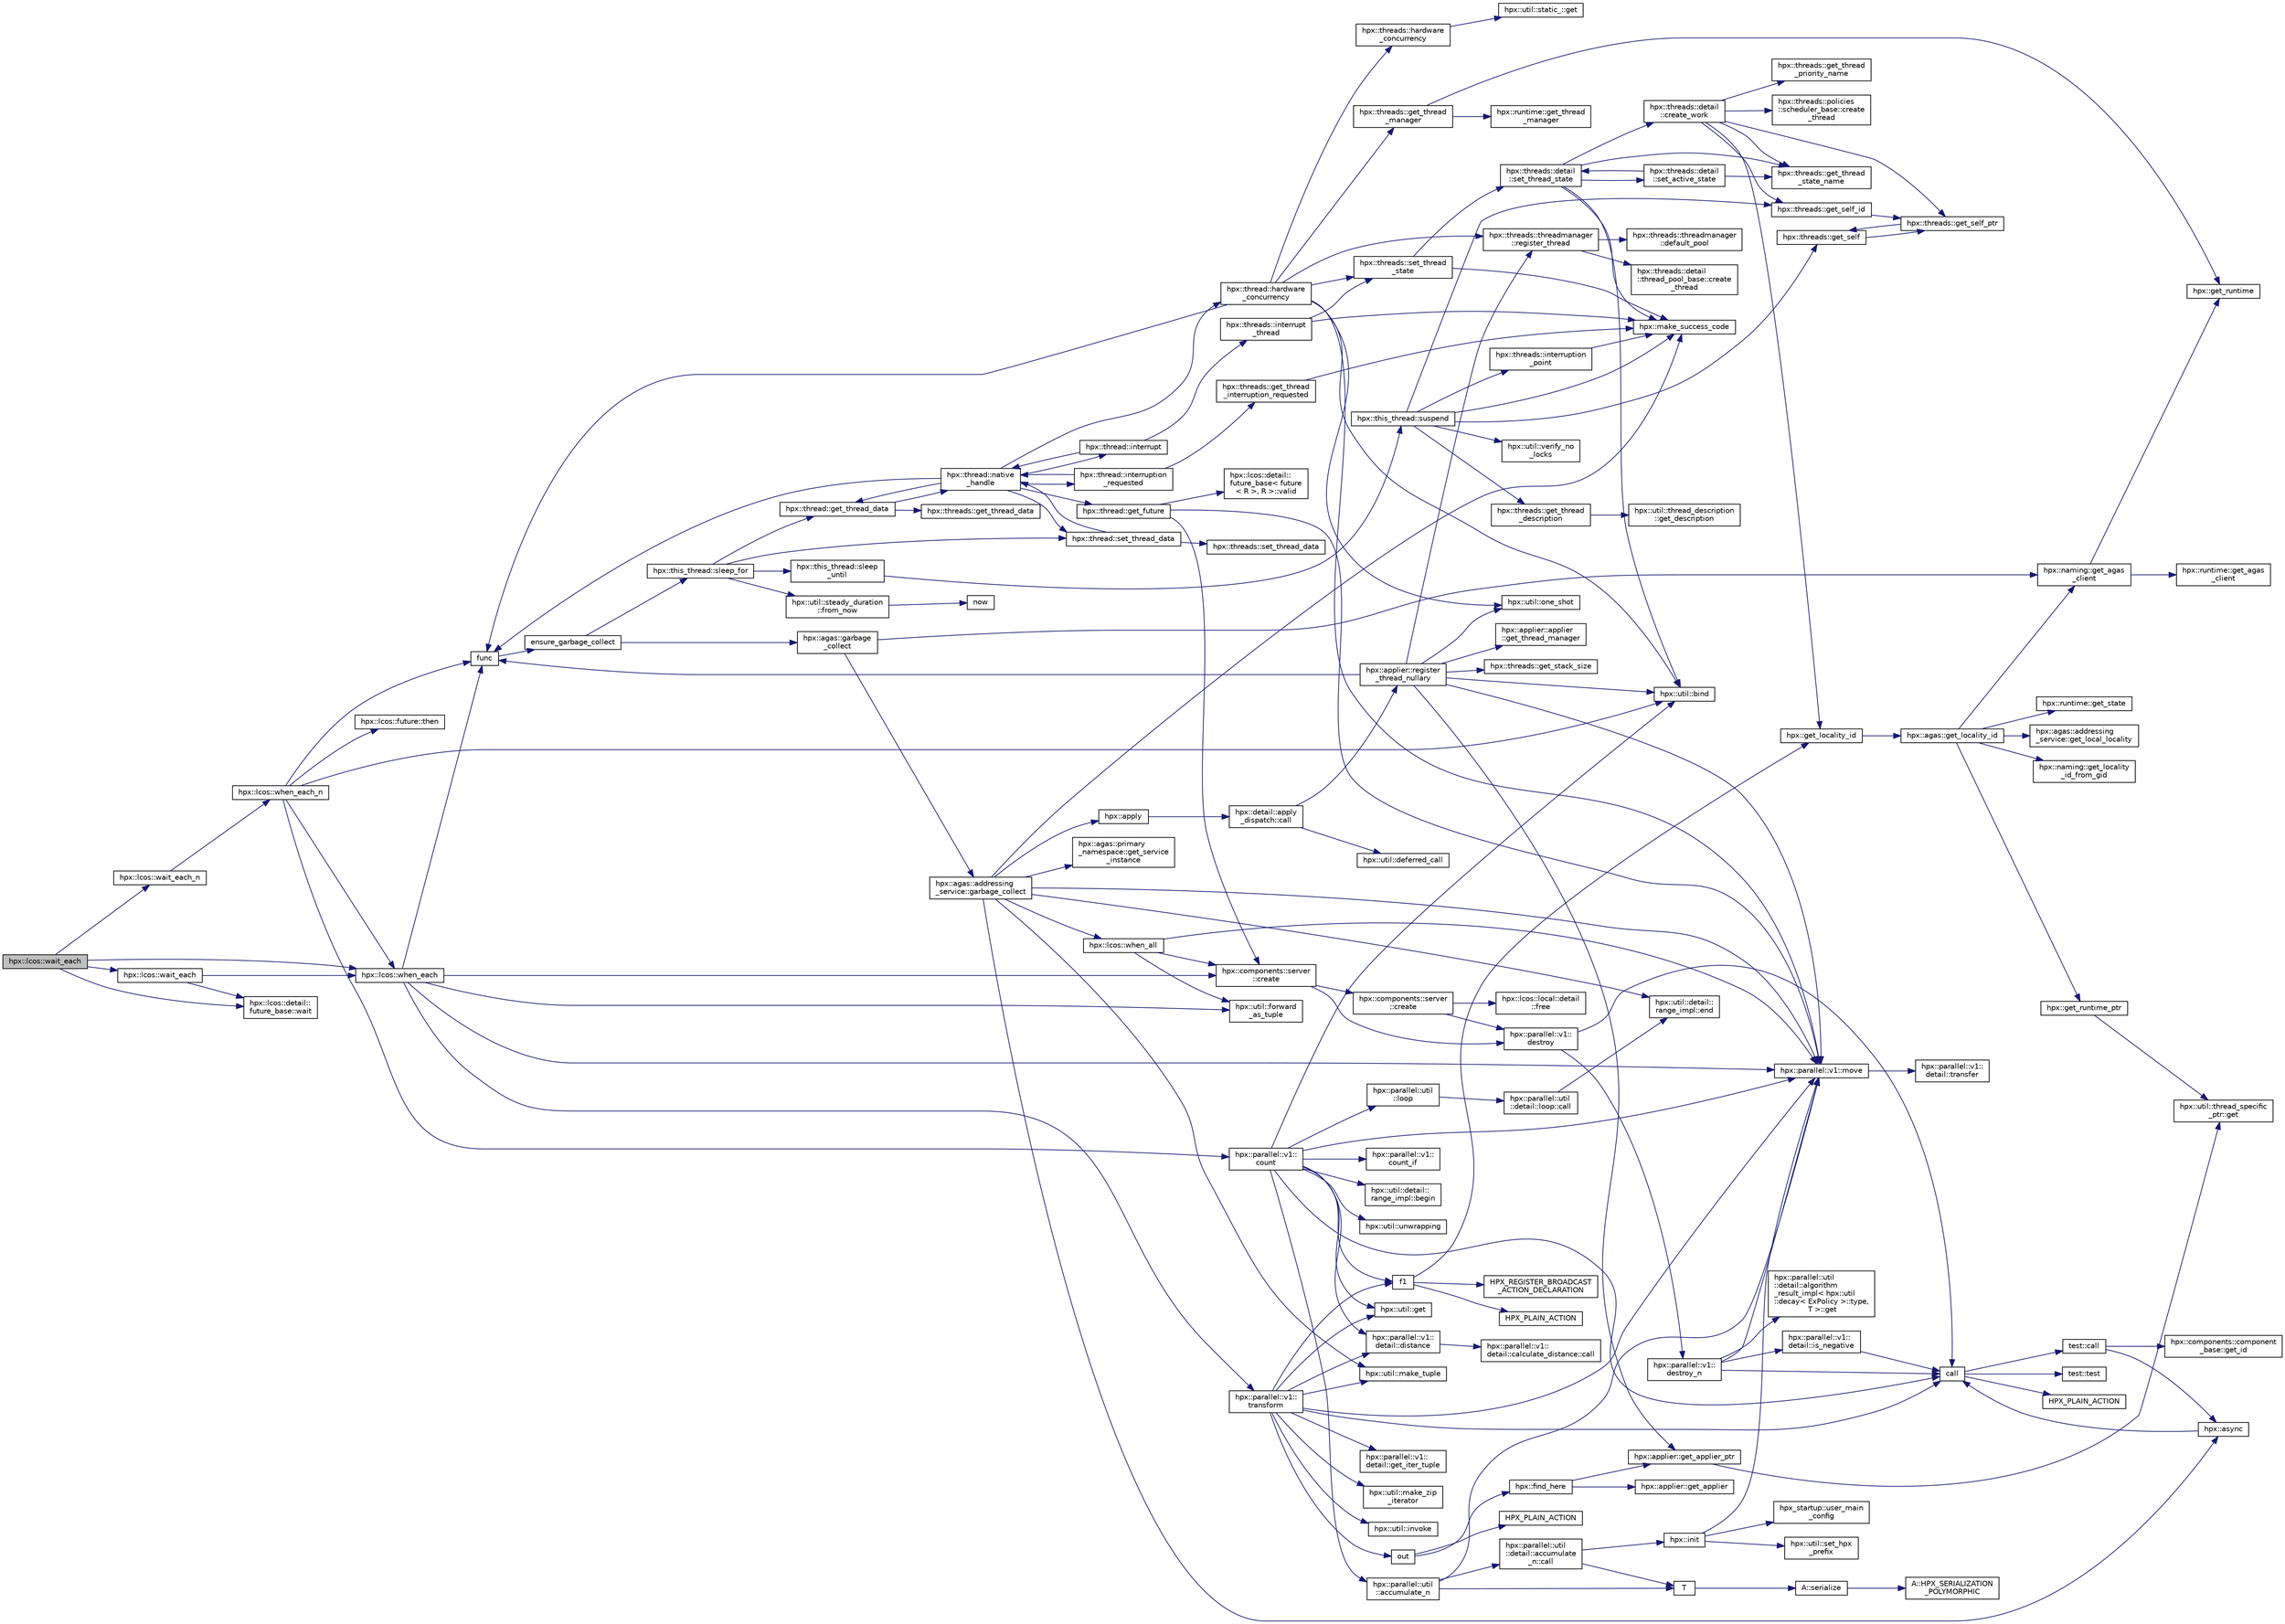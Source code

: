 digraph "hpx::lcos::wait_each"
{
  edge [fontname="Helvetica",fontsize="10",labelfontname="Helvetica",labelfontsize="10"];
  node [fontname="Helvetica",fontsize="10",shape=record];
  rankdir="LR";
  Node2621 [label="hpx::lcos::wait_each",height=0.2,width=0.4,color="black", fillcolor="grey75", style="filled", fontcolor="black"];
  Node2621 -> Node2622 [color="midnightblue",fontsize="10",style="solid",fontname="Helvetica"];
  Node2622 [label="hpx::lcos::when_each",height=0.2,width=0.4,color="black", fillcolor="white", style="filled",URL="$d2/dc9/namespacehpx_1_1lcos.html#a728db59d566f9fda1ab2a44f2bf9859c"];
  Node2622 -> Node2623 [color="midnightblue",fontsize="10",style="solid",fontname="Helvetica"];
  Node2623 [label="hpx::parallel::v1::\ltransform",height=0.2,width=0.4,color="black", fillcolor="white", style="filled",URL="$db/db9/namespacehpx_1_1parallel_1_1v1.html#a32d45550d15f1c22055bc56a431c69f4"];
  Node2623 -> Node2624 [color="midnightblue",fontsize="10",style="solid",fontname="Helvetica"];
  Node2624 [label="hpx::util::invoke",height=0.2,width=0.4,color="black", fillcolor="white", style="filled",URL="$df/dad/namespacehpx_1_1util.html#a9ed3f52b36e725e476dbf5099134ed3d"];
  Node2623 -> Node2625 [color="midnightblue",fontsize="10",style="solid",fontname="Helvetica"];
  Node2625 [label="hpx::parallel::v1::move",height=0.2,width=0.4,color="black", fillcolor="white", style="filled",URL="$db/db9/namespacehpx_1_1parallel_1_1v1.html#aa7c4ede081ce786c9d1eb1adff495cfc"];
  Node2625 -> Node2626 [color="midnightblue",fontsize="10",style="solid",fontname="Helvetica"];
  Node2626 [label="hpx::parallel::v1::\ldetail::transfer",height=0.2,width=0.4,color="black", fillcolor="white", style="filled",URL="$d2/ddd/namespacehpx_1_1parallel_1_1v1_1_1detail.html#ab1b56a05e1885ca7cc7ffa1804dd2f3c"];
  Node2623 -> Node2627 [color="midnightblue",fontsize="10",style="solid",fontname="Helvetica"];
  Node2627 [label="f1",height=0.2,width=0.4,color="black", fillcolor="white", style="filled",URL="$d8/d8b/broadcast_8cpp.html#a1751fbd41f2529b84514a9dbd767959a"];
  Node2627 -> Node2628 [color="midnightblue",fontsize="10",style="solid",fontname="Helvetica"];
  Node2628 [label="hpx::get_locality_id",height=0.2,width=0.4,color="black", fillcolor="white", style="filled",URL="$d8/d83/namespacehpx.html#a158d7c54a657bb364c1704033010697b",tooltip="Return the number of the locality this function is being called from. "];
  Node2628 -> Node2629 [color="midnightblue",fontsize="10",style="solid",fontname="Helvetica"];
  Node2629 [label="hpx::agas::get_locality_id",height=0.2,width=0.4,color="black", fillcolor="white", style="filled",URL="$dc/d54/namespacehpx_1_1agas.html#a491cc2ddecdf0f1a9129900caa6a4d3e"];
  Node2629 -> Node2630 [color="midnightblue",fontsize="10",style="solid",fontname="Helvetica"];
  Node2630 [label="hpx::get_runtime_ptr",height=0.2,width=0.4,color="black", fillcolor="white", style="filled",URL="$d8/d83/namespacehpx.html#af29daf2bb3e01b4d6495a1742b6cce64"];
  Node2630 -> Node2631 [color="midnightblue",fontsize="10",style="solid",fontname="Helvetica"];
  Node2631 [label="hpx::util::thread_specific\l_ptr::get",height=0.2,width=0.4,color="black", fillcolor="white", style="filled",URL="$d4/d4c/structhpx_1_1util_1_1thread__specific__ptr.html#a3b27d8520710478aa41d1f74206bdba9"];
  Node2629 -> Node2632 [color="midnightblue",fontsize="10",style="solid",fontname="Helvetica"];
  Node2632 [label="hpx::runtime::get_state",height=0.2,width=0.4,color="black", fillcolor="white", style="filled",URL="$d0/d7b/classhpx_1_1runtime.html#ab405f80e060dac95d624520f38b0524c"];
  Node2629 -> Node2633 [color="midnightblue",fontsize="10",style="solid",fontname="Helvetica"];
  Node2633 [label="hpx::naming::get_agas\l_client",height=0.2,width=0.4,color="black", fillcolor="white", style="filled",URL="$d4/dc9/namespacehpx_1_1naming.html#a0408fffd5d34b620712a801b0ae3b032"];
  Node2633 -> Node2634 [color="midnightblue",fontsize="10",style="solid",fontname="Helvetica"];
  Node2634 [label="hpx::get_runtime",height=0.2,width=0.4,color="black", fillcolor="white", style="filled",URL="$d8/d83/namespacehpx.html#aef902cc6c7dd3b9fbadf34d1e850a070"];
  Node2633 -> Node2635 [color="midnightblue",fontsize="10",style="solid",fontname="Helvetica"];
  Node2635 [label="hpx::runtime::get_agas\l_client",height=0.2,width=0.4,color="black", fillcolor="white", style="filled",URL="$d0/d7b/classhpx_1_1runtime.html#aeb5dddd30d6b9861669af8ad44d1a96a"];
  Node2629 -> Node2636 [color="midnightblue",fontsize="10",style="solid",fontname="Helvetica"];
  Node2636 [label="hpx::agas::addressing\l_service::get_local_locality",height=0.2,width=0.4,color="black", fillcolor="white", style="filled",URL="$db/d58/structhpx_1_1agas_1_1addressing__service.html#ab52c19a37c2a7a006c6c15f90ad0539c"];
  Node2629 -> Node2637 [color="midnightblue",fontsize="10",style="solid",fontname="Helvetica"];
  Node2637 [label="hpx::naming::get_locality\l_id_from_gid",height=0.2,width=0.4,color="black", fillcolor="white", style="filled",URL="$d4/dc9/namespacehpx_1_1naming.html#a7fd43037784560bd04fda9b49e33529f"];
  Node2627 -> Node2638 [color="midnightblue",fontsize="10",style="solid",fontname="Helvetica"];
  Node2638 [label="HPX_PLAIN_ACTION",height=0.2,width=0.4,color="black", fillcolor="white", style="filled",URL="$d8/d8b/broadcast_8cpp.html#a19685a0394ce6a99351f7a679f6eeefc"];
  Node2627 -> Node2639 [color="midnightblue",fontsize="10",style="solid",fontname="Helvetica"];
  Node2639 [label="HPX_REGISTER_BROADCAST\l_ACTION_DECLARATION",height=0.2,width=0.4,color="black", fillcolor="white", style="filled",URL="$d7/d38/addressing__service_8cpp.html#a573d764d9cb34eec46a4bdffcf07875f"];
  Node2623 -> Node2640 [color="midnightblue",fontsize="10",style="solid",fontname="Helvetica"];
  Node2640 [label="hpx::parallel::v1::\ldetail::get_iter_tuple",height=0.2,width=0.4,color="black", fillcolor="white", style="filled",URL="$d2/ddd/namespacehpx_1_1parallel_1_1v1_1_1detail.html#ac54525f2c9a7b2f5801b843bca7db383"];
  Node2623 -> Node2641 [color="midnightblue",fontsize="10",style="solid",fontname="Helvetica"];
  Node2641 [label="hpx::util::make_zip\l_iterator",height=0.2,width=0.4,color="black", fillcolor="white", style="filled",URL="$df/dad/namespacehpx_1_1util.html#a2f68369b316e5699be2c81c04e3ee209"];
  Node2623 -> Node2642 [color="midnightblue",fontsize="10",style="solid",fontname="Helvetica"];
  Node2642 [label="hpx::parallel::v1::\ldetail::distance",height=0.2,width=0.4,color="black", fillcolor="white", style="filled",URL="$d2/ddd/namespacehpx_1_1parallel_1_1v1_1_1detail.html#a6bea3c6a5f470cad11f27ee6bab4a33f"];
  Node2642 -> Node2643 [color="midnightblue",fontsize="10",style="solid",fontname="Helvetica"];
  Node2643 [label="hpx::parallel::v1::\ldetail::calculate_distance::call",height=0.2,width=0.4,color="black", fillcolor="white", style="filled",URL="$db/dfa/structhpx_1_1parallel_1_1v1_1_1detail_1_1calculate__distance.html#a950a6627830a7d019ac0e734b0a447bf"];
  Node2623 -> Node2644 [color="midnightblue",fontsize="10",style="solid",fontname="Helvetica"];
  Node2644 [label="hpx::util::get",height=0.2,width=0.4,color="black", fillcolor="white", style="filled",URL="$df/dad/namespacehpx_1_1util.html#a5cbd3c41f03f4d4acaedaa4777e3cc02"];
  Node2623 -> Node2645 [color="midnightblue",fontsize="10",style="solid",fontname="Helvetica"];
  Node2645 [label="hpx::util::make_tuple",height=0.2,width=0.4,color="black", fillcolor="white", style="filled",URL="$df/dad/namespacehpx_1_1util.html#a06fa74211a987d208e013f400a9f5328"];
  Node2623 -> Node2646 [color="midnightblue",fontsize="10",style="solid",fontname="Helvetica"];
  Node2646 [label="out",height=0.2,width=0.4,color="black", fillcolor="white", style="filled",URL="$d5/d69/wait__all__hang__1946_8cpp.html#ae95890c5079ed07d292e9e2c1b187e97"];
  Node2646 -> Node2647 [color="midnightblue",fontsize="10",style="solid",fontname="Helvetica"];
  Node2647 [label="hpx::find_here",height=0.2,width=0.4,color="black", fillcolor="white", style="filled",URL="$d8/d83/namespacehpx.html#af07c1b6e26bcdfb1138643a1a2133cf4",tooltip="Return the global id representing this locality. "];
  Node2647 -> Node2648 [color="midnightblue",fontsize="10",style="solid",fontname="Helvetica"];
  Node2648 [label="hpx::applier::get_applier_ptr",height=0.2,width=0.4,color="black", fillcolor="white", style="filled",URL="$d8/dcb/namespacehpx_1_1applier.html#a617483cf2b77ad3a0aa428ade7b35299"];
  Node2648 -> Node2631 [color="midnightblue",fontsize="10",style="solid",fontname="Helvetica"];
  Node2647 -> Node2649 [color="midnightblue",fontsize="10",style="solid",fontname="Helvetica"];
  Node2649 [label="hpx::applier::get_applier",height=0.2,width=0.4,color="black", fillcolor="white", style="filled",URL="$d8/dcb/namespacehpx_1_1applier.html#aba1147ab54a476403b37f20a39b1e239"];
  Node2646 -> Node2650 [color="midnightblue",fontsize="10",style="solid",fontname="Helvetica"];
  Node2650 [label="HPX_PLAIN_ACTION",height=0.2,width=0.4,color="black", fillcolor="white", style="filled",URL="$d5/d69/wait__all__hang__1946_8cpp.html#ac9bd456810a9b90073efb27cea0b1cc0"];
  Node2623 -> Node2651 [color="midnightblue",fontsize="10",style="solid",fontname="Helvetica"];
  Node2651 [label="call",height=0.2,width=0.4,color="black", fillcolor="white", style="filled",URL="$d2/d67/promise__1620_8cpp.html#a58357f0b82bc761e1d0b9091ed563a70"];
  Node2651 -> Node2652 [color="midnightblue",fontsize="10",style="solid",fontname="Helvetica"];
  Node2652 [label="test::test",height=0.2,width=0.4,color="black", fillcolor="white", style="filled",URL="$d8/d89/structtest.html#ab42d5ece712d716b04cb3f686f297a26"];
  Node2651 -> Node2653 [color="midnightblue",fontsize="10",style="solid",fontname="Helvetica"];
  Node2653 [label="HPX_PLAIN_ACTION",height=0.2,width=0.4,color="black", fillcolor="white", style="filled",URL="$d2/d67/promise__1620_8cpp.html#ab96aab827a4b1fcaf66cfe0ba83fef23"];
  Node2651 -> Node2654 [color="midnightblue",fontsize="10",style="solid",fontname="Helvetica"];
  Node2654 [label="test::call",height=0.2,width=0.4,color="black", fillcolor="white", style="filled",URL="$d8/d89/structtest.html#aeb29e7ed6518b9426ccf1344c52620ae"];
  Node2654 -> Node2655 [color="midnightblue",fontsize="10",style="solid",fontname="Helvetica"];
  Node2655 [label="hpx::async",height=0.2,width=0.4,color="black", fillcolor="white", style="filled",URL="$d8/d83/namespacehpx.html#acb7d8e37b73b823956ce144f9a57eaa4"];
  Node2655 -> Node2651 [color="midnightblue",fontsize="10",style="solid",fontname="Helvetica"];
  Node2654 -> Node2656 [color="midnightblue",fontsize="10",style="solid",fontname="Helvetica"];
  Node2656 [label="hpx::components::component\l_base::get_id",height=0.2,width=0.4,color="black", fillcolor="white", style="filled",URL="$d2/de6/classhpx_1_1components_1_1component__base.html#a4c8fd93514039bdf01c48d66d82b19cd"];
  Node2622 -> Node2657 [color="midnightblue",fontsize="10",style="solid",fontname="Helvetica"];
  Node2657 [label="hpx::util::forward\l_as_tuple",height=0.2,width=0.4,color="black", fillcolor="white", style="filled",URL="$df/dad/namespacehpx_1_1util.html#ab7c31e3f24c3302a4f67b6735a6fa597"];
  Node2622 -> Node2625 [color="midnightblue",fontsize="10",style="solid",fontname="Helvetica"];
  Node2622 -> Node2658 [color="midnightblue",fontsize="10",style="solid",fontname="Helvetica"];
  Node2658 [label="func",height=0.2,width=0.4,color="black", fillcolor="white", style="filled",URL="$d8/dfd/id__type__ref__counting__1032_8cpp.html#ab811b86ea5107ffb3351fcaa29d2c652"];
  Node2658 -> Node2659 [color="midnightblue",fontsize="10",style="solid",fontname="Helvetica"];
  Node2659 [label="ensure_garbage_collect",height=0.2,width=0.4,color="black", fillcolor="white", style="filled",URL="$d8/dfd/id__type__ref__counting__1032_8cpp.html#a5264b94bf7c262ac0e521fb290d476d5"];
  Node2659 -> Node2660 [color="midnightblue",fontsize="10",style="solid",fontname="Helvetica"];
  Node2660 [label="hpx::this_thread::sleep_for",height=0.2,width=0.4,color="black", fillcolor="white", style="filled",URL="$d9/d52/namespacehpx_1_1this__thread.html#afc042a5a5fa52eef2d1d177a343435cf"];
  Node2660 -> Node2661 [color="midnightblue",fontsize="10",style="solid",fontname="Helvetica"];
  Node2661 [label="hpx::this_thread::sleep\l_until",height=0.2,width=0.4,color="black", fillcolor="white", style="filled",URL="$d9/d52/namespacehpx_1_1this__thread.html#ae12a853980115b23ff0ab8ca06622658"];
  Node2661 -> Node2662 [color="midnightblue",fontsize="10",style="solid",fontname="Helvetica"];
  Node2662 [label="hpx::this_thread::suspend",height=0.2,width=0.4,color="black", fillcolor="white", style="filled",URL="$d9/d52/namespacehpx_1_1this__thread.html#aca220026fb3014c0881d129fe31c0073"];
  Node2662 -> Node2663 [color="midnightblue",fontsize="10",style="solid",fontname="Helvetica"];
  Node2663 [label="hpx::threads::get_self",height=0.2,width=0.4,color="black", fillcolor="white", style="filled",URL="$d7/d28/namespacehpx_1_1threads.html#a07daf4d6d29233f20d66d41ab7b5b8e8"];
  Node2663 -> Node2664 [color="midnightblue",fontsize="10",style="solid",fontname="Helvetica"];
  Node2664 [label="hpx::threads::get_self_ptr",height=0.2,width=0.4,color="black", fillcolor="white", style="filled",URL="$d7/d28/namespacehpx_1_1threads.html#a22877ae347ad884cde3a51397dad6c53"];
  Node2664 -> Node2663 [color="midnightblue",fontsize="10",style="solid",fontname="Helvetica"];
  Node2662 -> Node2665 [color="midnightblue",fontsize="10",style="solid",fontname="Helvetica"];
  Node2665 [label="hpx::threads::get_self_id",height=0.2,width=0.4,color="black", fillcolor="white", style="filled",URL="$d7/d28/namespacehpx_1_1threads.html#afafe0f900b9fac3d4ed3c747625c1cfe"];
  Node2665 -> Node2664 [color="midnightblue",fontsize="10",style="solid",fontname="Helvetica"];
  Node2662 -> Node2666 [color="midnightblue",fontsize="10",style="solid",fontname="Helvetica"];
  Node2666 [label="hpx::threads::interruption\l_point",height=0.2,width=0.4,color="black", fillcolor="white", style="filled",URL="$d7/d28/namespacehpx_1_1threads.html#ada6ec56a12b050707311d8c628089059"];
  Node2666 -> Node2667 [color="midnightblue",fontsize="10",style="solid",fontname="Helvetica"];
  Node2667 [label="hpx::make_success_code",height=0.2,width=0.4,color="black", fillcolor="white", style="filled",URL="$d8/d83/namespacehpx.html#a0e8512a8f49e2a6c8185061181419d8f",tooltip="Returns error_code(hpx::success, \"success\", mode). "];
  Node2662 -> Node2668 [color="midnightblue",fontsize="10",style="solid",fontname="Helvetica"];
  Node2668 [label="hpx::util::verify_no\l_locks",height=0.2,width=0.4,color="black", fillcolor="white", style="filled",URL="$df/dad/namespacehpx_1_1util.html#ae0e1837ee6f09b79b26c2e788d2e9fc9"];
  Node2662 -> Node2669 [color="midnightblue",fontsize="10",style="solid",fontname="Helvetica"];
  Node2669 [label="hpx::threads::get_thread\l_description",height=0.2,width=0.4,color="black", fillcolor="white", style="filled",URL="$d7/d28/namespacehpx_1_1threads.html#a42fc18a7a680f4e8bc633a4b4c956701"];
  Node2669 -> Node2670 [color="midnightblue",fontsize="10",style="solid",fontname="Helvetica"];
  Node2670 [label="hpx::util::thread_description\l::get_description",height=0.2,width=0.4,color="black", fillcolor="white", style="filled",URL="$df/d9e/structhpx_1_1util_1_1thread__description.html#a8c834e14eca6eb228188022577f9f952"];
  Node2662 -> Node2667 [color="midnightblue",fontsize="10",style="solid",fontname="Helvetica"];
  Node2660 -> Node2671 [color="midnightblue",fontsize="10",style="solid",fontname="Helvetica"];
  Node2671 [label="hpx::util::steady_duration\l::from_now",height=0.2,width=0.4,color="black", fillcolor="white", style="filled",URL="$d9/d4f/classhpx_1_1util_1_1steady__duration.html#a0132206d767cd0f7395507b40111a153"];
  Node2671 -> Node2672 [color="midnightblue",fontsize="10",style="solid",fontname="Helvetica"];
  Node2672 [label="now",height=0.2,width=0.4,color="black", fillcolor="white", style="filled",URL="$de/db3/1d__stencil__1__omp_8cpp.html#a89e9667753dccfac455bd37a7a3a7b16"];
  Node2660 -> Node2673 [color="midnightblue",fontsize="10",style="solid",fontname="Helvetica"];
  Node2673 [label="hpx::thread::get_thread_data",height=0.2,width=0.4,color="black", fillcolor="white", style="filled",URL="$de/d9b/classhpx_1_1thread.html#a4535ef82cec3b953d2c941d20e3e3904"];
  Node2673 -> Node2674 [color="midnightblue",fontsize="10",style="solid",fontname="Helvetica"];
  Node2674 [label="hpx::threads::get_thread_data",height=0.2,width=0.4,color="black", fillcolor="white", style="filled",URL="$d7/d28/namespacehpx_1_1threads.html#a8737931ff6303807225f735b2b384ae4"];
  Node2673 -> Node2675 [color="midnightblue",fontsize="10",style="solid",fontname="Helvetica"];
  Node2675 [label="hpx::thread::native\l_handle",height=0.2,width=0.4,color="black", fillcolor="white", style="filled",URL="$de/d9b/classhpx_1_1thread.html#acf48190d264ab64c1c4ec99d0b421b5a"];
  Node2675 -> Node2676 [color="midnightblue",fontsize="10",style="solid",fontname="Helvetica"];
  Node2676 [label="hpx::thread::hardware\l_concurrency",height=0.2,width=0.4,color="black", fillcolor="white", style="filled",URL="$de/d9b/classhpx_1_1thread.html#a8e4fff210e02485ba493bc3a2a956c03"];
  Node2676 -> Node2677 [color="midnightblue",fontsize="10",style="solid",fontname="Helvetica"];
  Node2677 [label="hpx::threads::hardware\l_concurrency",height=0.2,width=0.4,color="black", fillcolor="white", style="filled",URL="$d7/d28/namespacehpx_1_1threads.html#aa8752a235478d2ad7b5ac467b63ab527"];
  Node2677 -> Node2678 [color="midnightblue",fontsize="10",style="solid",fontname="Helvetica"];
  Node2678 [label="hpx::util::static_::get",height=0.2,width=0.4,color="black", fillcolor="white", style="filled",URL="$d3/dbb/structhpx_1_1util_1_1static__.html#a2967c633948a3bf17a3b5405ef5a8318"];
  Node2676 -> Node2658 [color="midnightblue",fontsize="10",style="solid",fontname="Helvetica"];
  Node2676 -> Node2679 [color="midnightblue",fontsize="10",style="solid",fontname="Helvetica"];
  Node2679 [label="hpx::util::bind",height=0.2,width=0.4,color="black", fillcolor="white", style="filled",URL="$df/dad/namespacehpx_1_1util.html#ad844caedf82a0173d6909d910c3e48c6"];
  Node2676 -> Node2680 [color="midnightblue",fontsize="10",style="solid",fontname="Helvetica"];
  Node2680 [label="hpx::util::one_shot",height=0.2,width=0.4,color="black", fillcolor="white", style="filled",URL="$df/dad/namespacehpx_1_1util.html#a273e61be42a72415291e0ec0a4f28c7a"];
  Node2676 -> Node2625 [color="midnightblue",fontsize="10",style="solid",fontname="Helvetica"];
  Node2676 -> Node2681 [color="midnightblue",fontsize="10",style="solid",fontname="Helvetica"];
  Node2681 [label="hpx::threads::get_thread\l_manager",height=0.2,width=0.4,color="black", fillcolor="white", style="filled",URL="$d7/d28/namespacehpx_1_1threads.html#a076973c3a53beadde7d967e22c4f6cce"];
  Node2681 -> Node2634 [color="midnightblue",fontsize="10",style="solid",fontname="Helvetica"];
  Node2681 -> Node2682 [color="midnightblue",fontsize="10",style="solid",fontname="Helvetica"];
  Node2682 [label="hpx::runtime::get_thread\l_manager",height=0.2,width=0.4,color="black", fillcolor="white", style="filled",URL="$d0/d7b/classhpx_1_1runtime.html#a865b12d57fcd44a8d3dda3e35414f563"];
  Node2676 -> Node2683 [color="midnightblue",fontsize="10",style="solid",fontname="Helvetica"];
  Node2683 [label="hpx::threads::threadmanager\l::register_thread",height=0.2,width=0.4,color="black", fillcolor="white", style="filled",URL="$d5/daa/classhpx_1_1threads_1_1threadmanager.html#a7f79c7578e08a60ca45eb276ce8133d8"];
  Node2683 -> Node2684 [color="midnightblue",fontsize="10",style="solid",fontname="Helvetica"];
  Node2684 [label="hpx::threads::threadmanager\l::default_pool",height=0.2,width=0.4,color="black", fillcolor="white", style="filled",URL="$d5/daa/classhpx_1_1threads_1_1threadmanager.html#a851f067d03b5dd1c5e6a9a6a841e05df"];
  Node2683 -> Node2685 [color="midnightblue",fontsize="10",style="solid",fontname="Helvetica"];
  Node2685 [label="hpx::threads::detail\l::thread_pool_base::create\l_thread",height=0.2,width=0.4,color="black", fillcolor="white", style="filled",URL="$de/dae/classhpx_1_1threads_1_1detail_1_1thread__pool__base.html#ad35d3779eef6f4528e62a26d71b34b34"];
  Node2676 -> Node2686 [color="midnightblue",fontsize="10",style="solid",fontname="Helvetica"];
  Node2686 [label="hpx::threads::set_thread\l_state",height=0.2,width=0.4,color="black", fillcolor="white", style="filled",URL="$d7/d28/namespacehpx_1_1threads.html#ac0690ad16ad778bcc79dcd727cc33025",tooltip="Set the thread state of the thread referenced by the thread_id id. "];
  Node2686 -> Node2667 [color="midnightblue",fontsize="10",style="solid",fontname="Helvetica"];
  Node2686 -> Node2687 [color="midnightblue",fontsize="10",style="solid",fontname="Helvetica"];
  Node2687 [label="hpx::threads::detail\l::set_thread_state",height=0.2,width=0.4,color="black", fillcolor="white", style="filled",URL="$d2/dd1/namespacehpx_1_1threads_1_1detail.html#af85ddc854c4a149bf1738eb1b111b9ab"];
  Node2687 -> Node2688 [color="midnightblue",fontsize="10",style="solid",fontname="Helvetica"];
  Node2688 [label="hpx::threads::get_thread\l_state_name",height=0.2,width=0.4,color="black", fillcolor="white", style="filled",URL="$d7/d28/namespacehpx_1_1threads.html#a26f91ea8d2195f165c033241c5cd11db"];
  Node2687 -> Node2667 [color="midnightblue",fontsize="10",style="solid",fontname="Helvetica"];
  Node2687 -> Node2679 [color="midnightblue",fontsize="10",style="solid",fontname="Helvetica"];
  Node2687 -> Node2689 [color="midnightblue",fontsize="10",style="solid",fontname="Helvetica"];
  Node2689 [label="hpx::threads::detail\l::set_active_state",height=0.2,width=0.4,color="black", fillcolor="white", style="filled",URL="$d2/dd1/namespacehpx_1_1threads_1_1detail.html#a45884a5bf04ad66a4f259231a3947e76"];
  Node2689 -> Node2688 [color="midnightblue",fontsize="10",style="solid",fontname="Helvetica"];
  Node2689 -> Node2687 [color="midnightblue",fontsize="10",style="solid",fontname="Helvetica"];
  Node2687 -> Node2690 [color="midnightblue",fontsize="10",style="solid",fontname="Helvetica"];
  Node2690 [label="hpx::threads::detail\l::create_work",height=0.2,width=0.4,color="black", fillcolor="white", style="filled",URL="$d2/dd1/namespacehpx_1_1threads_1_1detail.html#ae22384a3c1b1a1940032fad068fb54b1"];
  Node2690 -> Node2688 [color="midnightblue",fontsize="10",style="solid",fontname="Helvetica"];
  Node2690 -> Node2691 [color="midnightblue",fontsize="10",style="solid",fontname="Helvetica"];
  Node2691 [label="hpx::threads::get_thread\l_priority_name",height=0.2,width=0.4,color="black", fillcolor="white", style="filled",URL="$d7/d28/namespacehpx_1_1threads.html#a9c6b2fec0c1cf5b06ff83ce756ca6d42"];
  Node2690 -> Node2664 [color="midnightblue",fontsize="10",style="solid",fontname="Helvetica"];
  Node2690 -> Node2665 [color="midnightblue",fontsize="10",style="solid",fontname="Helvetica"];
  Node2690 -> Node2628 [color="midnightblue",fontsize="10",style="solid",fontname="Helvetica"];
  Node2690 -> Node2692 [color="midnightblue",fontsize="10",style="solid",fontname="Helvetica"];
  Node2692 [label="hpx::threads::policies\l::scheduler_base::create\l_thread",height=0.2,width=0.4,color="black", fillcolor="white", style="filled",URL="$dd/d7e/structhpx_1_1threads_1_1policies_1_1scheduler__base.html#ad3b05cd7f363cc8e8410ce368c3794e0"];
  Node2675 -> Node2693 [color="midnightblue",fontsize="10",style="solid",fontname="Helvetica"];
  Node2693 [label="hpx::thread::interrupt",height=0.2,width=0.4,color="black", fillcolor="white", style="filled",URL="$de/d9b/classhpx_1_1thread.html#ac34d0d033aa743c476a79dbc2e1a8a39"];
  Node2693 -> Node2694 [color="midnightblue",fontsize="10",style="solid",fontname="Helvetica"];
  Node2694 [label="hpx::threads::interrupt\l_thread",height=0.2,width=0.4,color="black", fillcolor="white", style="filled",URL="$d7/d28/namespacehpx_1_1threads.html#a6bdda1a2aab61b9b13d274b5155d7e73"];
  Node2694 -> Node2667 [color="midnightblue",fontsize="10",style="solid",fontname="Helvetica"];
  Node2694 -> Node2686 [color="midnightblue",fontsize="10",style="solid",fontname="Helvetica"];
  Node2693 -> Node2675 [color="midnightblue",fontsize="10",style="solid",fontname="Helvetica"];
  Node2675 -> Node2695 [color="midnightblue",fontsize="10",style="solid",fontname="Helvetica"];
  Node2695 [label="hpx::thread::interruption\l_requested",height=0.2,width=0.4,color="black", fillcolor="white", style="filled",URL="$de/d9b/classhpx_1_1thread.html#a33276bb4c20bbb0b1978944e18ef71b8"];
  Node2695 -> Node2696 [color="midnightblue",fontsize="10",style="solid",fontname="Helvetica"];
  Node2696 [label="hpx::threads::get_thread\l_interruption_requested",height=0.2,width=0.4,color="black", fillcolor="white", style="filled",URL="$d7/d28/namespacehpx_1_1threads.html#ae64a7fdb8b5c8bac7be0c8282672a03b"];
  Node2696 -> Node2667 [color="midnightblue",fontsize="10",style="solid",fontname="Helvetica"];
  Node2695 -> Node2675 [color="midnightblue",fontsize="10",style="solid",fontname="Helvetica"];
  Node2675 -> Node2697 [color="midnightblue",fontsize="10",style="solid",fontname="Helvetica"];
  Node2697 [label="hpx::thread::get_future",height=0.2,width=0.4,color="black", fillcolor="white", style="filled",URL="$de/d9b/classhpx_1_1thread.html#a87fdb0d8da826366fc190ed224900a64"];
  Node2697 -> Node2698 [color="midnightblue",fontsize="10",style="solid",fontname="Helvetica"];
  Node2698 [label="hpx::lcos::detail::\lfuture_base\< future\l\< R \>, R \>::valid",height=0.2,width=0.4,color="black", fillcolor="white", style="filled",URL="$d5/dd7/classhpx_1_1lcos_1_1detail_1_1future__base.html#aaf7beb7374815614363033bd96573e75"];
  Node2697 -> Node2699 [color="midnightblue",fontsize="10",style="solid",fontname="Helvetica"];
  Node2699 [label="hpx::components::server\l::create",height=0.2,width=0.4,color="black", fillcolor="white", style="filled",URL="$d2/da2/namespacehpx_1_1components_1_1server.html#ac776c89f3d68ceb910e8cee9fa937ab4",tooltip="Create arrays of components using their default constructor. "];
  Node2699 -> Node2700 [color="midnightblue",fontsize="10",style="solid",fontname="Helvetica"];
  Node2700 [label="hpx::components::server\l::create",height=0.2,width=0.4,color="black", fillcolor="white", style="filled",URL="$d2/da2/namespacehpx_1_1components_1_1server.html#a77d26de181c97b444565e230577981bd"];
  Node2700 -> Node2701 [color="midnightblue",fontsize="10",style="solid",fontname="Helvetica"];
  Node2701 [label="hpx::lcos::local::detail\l::free",height=0.2,width=0.4,color="black", fillcolor="white", style="filled",URL="$d4/dcb/namespacehpx_1_1lcos_1_1local_1_1detail.html#a55a940f019734e9bb045dc123cd80e48"];
  Node2700 -> Node2702 [color="midnightblue",fontsize="10",style="solid",fontname="Helvetica"];
  Node2702 [label="hpx::parallel::v1::\ldestroy",height=0.2,width=0.4,color="black", fillcolor="white", style="filled",URL="$db/db9/namespacehpx_1_1parallel_1_1v1.html#acf303558375048e8a7cc9a2c2e09477f"];
  Node2702 -> Node2651 [color="midnightblue",fontsize="10",style="solid",fontname="Helvetica"];
  Node2702 -> Node2703 [color="midnightblue",fontsize="10",style="solid",fontname="Helvetica"];
  Node2703 [label="hpx::parallel::v1::\ldestroy_n",height=0.2,width=0.4,color="black", fillcolor="white", style="filled",URL="$db/db9/namespacehpx_1_1parallel_1_1v1.html#a71d0691132a300690163f5636bcd5bd3"];
  Node2703 -> Node2704 [color="midnightblue",fontsize="10",style="solid",fontname="Helvetica"];
  Node2704 [label="hpx::parallel::v1::\ldetail::is_negative",height=0.2,width=0.4,color="black", fillcolor="white", style="filled",URL="$d2/ddd/namespacehpx_1_1parallel_1_1v1_1_1detail.html#adf2e40fc4b20ad0fd442ee3118a4d527"];
  Node2704 -> Node2651 [color="midnightblue",fontsize="10",style="solid",fontname="Helvetica"];
  Node2703 -> Node2705 [color="midnightblue",fontsize="10",style="solid",fontname="Helvetica"];
  Node2705 [label="hpx::parallel::util\l::detail::algorithm\l_result_impl\< hpx::util\l::decay\< ExPolicy \>::type,\l T \>::get",height=0.2,width=0.4,color="black", fillcolor="white", style="filled",URL="$d2/d42/structhpx_1_1parallel_1_1util_1_1detail_1_1algorithm__result__impl.html#ab5b051e8ec74eff5e0e62fd63f5d377e"];
  Node2703 -> Node2625 [color="midnightblue",fontsize="10",style="solid",fontname="Helvetica"];
  Node2703 -> Node2651 [color="midnightblue",fontsize="10",style="solid",fontname="Helvetica"];
  Node2699 -> Node2702 [color="midnightblue",fontsize="10",style="solid",fontname="Helvetica"];
  Node2697 -> Node2625 [color="midnightblue",fontsize="10",style="solid",fontname="Helvetica"];
  Node2675 -> Node2673 [color="midnightblue",fontsize="10",style="solid",fontname="Helvetica"];
  Node2675 -> Node2706 [color="midnightblue",fontsize="10",style="solid",fontname="Helvetica"];
  Node2706 [label="hpx::thread::set_thread_data",height=0.2,width=0.4,color="black", fillcolor="white", style="filled",URL="$de/d9b/classhpx_1_1thread.html#a7317a3cf5251f3b33c990449570d4cea"];
  Node2706 -> Node2707 [color="midnightblue",fontsize="10",style="solid",fontname="Helvetica"];
  Node2707 [label="hpx::threads::set_thread_data",height=0.2,width=0.4,color="black", fillcolor="white", style="filled",URL="$d7/d28/namespacehpx_1_1threads.html#a00a625acc149fce3ae38e4340454acf7"];
  Node2706 -> Node2675 [color="midnightblue",fontsize="10",style="solid",fontname="Helvetica"];
  Node2675 -> Node2658 [color="midnightblue",fontsize="10",style="solid",fontname="Helvetica"];
  Node2660 -> Node2706 [color="midnightblue",fontsize="10",style="solid",fontname="Helvetica"];
  Node2659 -> Node2708 [color="midnightblue",fontsize="10",style="solid",fontname="Helvetica"];
  Node2708 [label="hpx::agas::garbage\l_collect",height=0.2,width=0.4,color="black", fillcolor="white", style="filled",URL="$dc/d54/namespacehpx_1_1agas.html#a951337adc4f9bd6df00a50737468e911"];
  Node2708 -> Node2633 [color="midnightblue",fontsize="10",style="solid",fontname="Helvetica"];
  Node2708 -> Node2709 [color="midnightblue",fontsize="10",style="solid",fontname="Helvetica"];
  Node2709 [label="hpx::agas::addressing\l_service::garbage_collect",height=0.2,width=0.4,color="black", fillcolor="white", style="filled",URL="$db/d58/structhpx_1_1agas_1_1addressing__service.html#a87dcae0eacf6e62d5103ebf516d86f63"];
  Node2709 -> Node2667 [color="midnightblue",fontsize="10",style="solid",fontname="Helvetica"];
  Node2709 -> Node2710 [color="midnightblue",fontsize="10",style="solid",fontname="Helvetica"];
  Node2710 [label="hpx::agas::primary\l_namespace::get_service\l_instance",height=0.2,width=0.4,color="black", fillcolor="white", style="filled",URL="$d1/d43/structhpx_1_1agas_1_1primary__namespace.html#a7630ff0f30ff8c23b13b4672c5350e2e"];
  Node2709 -> Node2645 [color="midnightblue",fontsize="10",style="solid",fontname="Helvetica"];
  Node2709 -> Node2711 [color="midnightblue",fontsize="10",style="solid",fontname="Helvetica"];
  Node2711 [label="hpx::util::detail::\lrange_impl::end",height=0.2,width=0.4,color="black", fillcolor="white", style="filled",URL="$d4/d4a/namespacehpx_1_1util_1_1detail_1_1range__impl.html#afb2ea48b0902f52ee4d8b764807b4316"];
  Node2709 -> Node2712 [color="midnightblue",fontsize="10",style="solid",fontname="Helvetica"];
  Node2712 [label="hpx::apply",height=0.2,width=0.4,color="black", fillcolor="white", style="filled",URL="$d8/d83/namespacehpx.html#aa87762f0db0731d385f3fdfdb25d59fc"];
  Node2712 -> Node2713 [color="midnightblue",fontsize="10",style="solid",fontname="Helvetica"];
  Node2713 [label="hpx::detail::apply\l_dispatch::call",height=0.2,width=0.4,color="black", fillcolor="white", style="filled",URL="$db/de8/structhpx_1_1detail_1_1apply__dispatch.html#a0755fab16d281e74bcff0f8045be9459"];
  Node2713 -> Node2714 [color="midnightblue",fontsize="10",style="solid",fontname="Helvetica"];
  Node2714 [label="hpx::applier::register\l_thread_nullary",height=0.2,width=0.4,color="black", fillcolor="white", style="filled",URL="$d8/dcb/namespacehpx_1_1applier.html#a401cd1145927e58d74d1eb52aaccd936"];
  Node2714 -> Node2648 [color="midnightblue",fontsize="10",style="solid",fontname="Helvetica"];
  Node2714 -> Node2658 [color="midnightblue",fontsize="10",style="solid",fontname="Helvetica"];
  Node2714 -> Node2679 [color="midnightblue",fontsize="10",style="solid",fontname="Helvetica"];
  Node2714 -> Node2680 [color="midnightblue",fontsize="10",style="solid",fontname="Helvetica"];
  Node2714 -> Node2625 [color="midnightblue",fontsize="10",style="solid",fontname="Helvetica"];
  Node2714 -> Node2715 [color="midnightblue",fontsize="10",style="solid",fontname="Helvetica"];
  Node2715 [label="hpx::threads::get_stack_size",height=0.2,width=0.4,color="black", fillcolor="white", style="filled",URL="$d7/d28/namespacehpx_1_1threads.html#af597241b3c2785150be206737ca04aa6",tooltip="The get_stack_size function is part of the thread related API. It. "];
  Node2714 -> Node2716 [color="midnightblue",fontsize="10",style="solid",fontname="Helvetica"];
  Node2716 [label="hpx::applier::applier\l::get_thread_manager",height=0.2,width=0.4,color="black", fillcolor="white", style="filled",URL="$da/dcb/classhpx_1_1applier_1_1applier.html#acc36d583973701e573be39da97bba866",tooltip="Access the thread-manager instance associated with this applier. "];
  Node2714 -> Node2683 [color="midnightblue",fontsize="10",style="solid",fontname="Helvetica"];
  Node2713 -> Node2717 [color="midnightblue",fontsize="10",style="solid",fontname="Helvetica"];
  Node2717 [label="hpx::util::deferred_call",height=0.2,width=0.4,color="black", fillcolor="white", style="filled",URL="$df/dad/namespacehpx_1_1util.html#acdded623c658a7a3436f7e76bc9d881c"];
  Node2709 -> Node2625 [color="midnightblue",fontsize="10",style="solid",fontname="Helvetica"];
  Node2709 -> Node2655 [color="midnightblue",fontsize="10",style="solid",fontname="Helvetica"];
  Node2709 -> Node2718 [color="midnightblue",fontsize="10",style="solid",fontname="Helvetica"];
  Node2718 [label="hpx::lcos::when_all",height=0.2,width=0.4,color="black", fillcolor="white", style="filled",URL="$d2/dc9/namespacehpx_1_1lcos.html#a1a6fb024d8690923fb185d5aee204d54"];
  Node2718 -> Node2657 [color="midnightblue",fontsize="10",style="solid",fontname="Helvetica"];
  Node2718 -> Node2625 [color="midnightblue",fontsize="10",style="solid",fontname="Helvetica"];
  Node2718 -> Node2699 [color="midnightblue",fontsize="10",style="solid",fontname="Helvetica"];
  Node2622 -> Node2699 [color="midnightblue",fontsize="10",style="solid",fontname="Helvetica"];
  Node2621 -> Node2719 [color="midnightblue",fontsize="10",style="solid",fontname="Helvetica"];
  Node2719 [label="hpx::lcos::detail::\lfuture_base::wait",height=0.2,width=0.4,color="black", fillcolor="white", style="filled",URL="$d5/dd7/classhpx_1_1lcos_1_1detail_1_1future__base.html#a028190ad98b2865e267745247b6b5ae8"];
  Node2621 -> Node2720 [color="midnightblue",fontsize="10",style="solid",fontname="Helvetica"];
  Node2720 [label="hpx::lcos::wait_each",height=0.2,width=0.4,color="black", fillcolor="white", style="filled",URL="$d2/dc9/namespacehpx_1_1lcos.html#a1b6d427557d1b77f0a0e36bd91cf2786"];
  Node2720 -> Node2622 [color="midnightblue",fontsize="10",style="solid",fontname="Helvetica"];
  Node2720 -> Node2719 [color="midnightblue",fontsize="10",style="solid",fontname="Helvetica"];
  Node2621 -> Node2721 [color="midnightblue",fontsize="10",style="solid",fontname="Helvetica"];
  Node2721 [label="hpx::lcos::wait_each_n",height=0.2,width=0.4,color="black", fillcolor="white", style="filled",URL="$d2/dc9/namespacehpx_1_1lcos.html#acd371d975798301cfd4b44db861588de"];
  Node2721 -> Node2722 [color="midnightblue",fontsize="10",style="solid",fontname="Helvetica"];
  Node2722 [label="hpx::lcos::when_each_n",height=0.2,width=0.4,color="black", fillcolor="white", style="filled",URL="$d2/dc9/namespacehpx_1_1lcos.html#aade187ec903d391d20edf064a9d2ce0e"];
  Node2722 -> Node2658 [color="midnightblue",fontsize="10",style="solid",fontname="Helvetica"];
  Node2722 -> Node2723 [color="midnightblue",fontsize="10",style="solid",fontname="Helvetica"];
  Node2723 [label="hpx::parallel::v1::\lcount",height=0.2,width=0.4,color="black", fillcolor="white", style="filled",URL="$db/db9/namespacehpx_1_1parallel_1_1v1.html#a19d058114a2bd44801aab4176b188e23"];
  Node2723 -> Node2724 [color="midnightblue",fontsize="10",style="solid",fontname="Helvetica"];
  Node2724 [label="hpx::parallel::v1::\lcount_if",height=0.2,width=0.4,color="black", fillcolor="white", style="filled",URL="$db/db9/namespacehpx_1_1parallel_1_1v1.html#ad836ff017ec208c2d6388a9b47b05ce0"];
  Node2723 -> Node2627 [color="midnightblue",fontsize="10",style="solid",fontname="Helvetica"];
  Node2723 -> Node2725 [color="midnightblue",fontsize="10",style="solid",fontname="Helvetica"];
  Node2725 [label="hpx::parallel::util\l::loop",height=0.2,width=0.4,color="black", fillcolor="white", style="filled",URL="$df/dc6/namespacehpx_1_1parallel_1_1util.html#a3f434e00f42929aac85debb8c5782213"];
  Node2725 -> Node2726 [color="midnightblue",fontsize="10",style="solid",fontname="Helvetica"];
  Node2726 [label="hpx::parallel::util\l::detail::loop::call",height=0.2,width=0.4,color="black", fillcolor="white", style="filled",URL="$da/d06/structhpx_1_1parallel_1_1util_1_1detail_1_1loop.html#a5c5e8dbda782f09cdb7bc2509e3bf09e"];
  Node2726 -> Node2711 [color="midnightblue",fontsize="10",style="solid",fontname="Helvetica"];
  Node2723 -> Node2679 [color="midnightblue",fontsize="10",style="solid",fontname="Helvetica"];
  Node2723 -> Node2625 [color="midnightblue",fontsize="10",style="solid",fontname="Helvetica"];
  Node2723 -> Node2644 [color="midnightblue",fontsize="10",style="solid",fontname="Helvetica"];
  Node2723 -> Node2651 [color="midnightblue",fontsize="10",style="solid",fontname="Helvetica"];
  Node2723 -> Node2642 [color="midnightblue",fontsize="10",style="solid",fontname="Helvetica"];
  Node2723 -> Node2727 [color="midnightblue",fontsize="10",style="solid",fontname="Helvetica"];
  Node2727 [label="hpx::util::unwrapping",height=0.2,width=0.4,color="black", fillcolor="white", style="filled",URL="$df/dad/namespacehpx_1_1util.html#a7529d9ac687684c33403cdd1f9cef8e4"];
  Node2723 -> Node2728 [color="midnightblue",fontsize="10",style="solid",fontname="Helvetica"];
  Node2728 [label="hpx::parallel::util\l::accumulate_n",height=0.2,width=0.4,color="black", fillcolor="white", style="filled",URL="$df/dc6/namespacehpx_1_1parallel_1_1util.html#af19f9a2722f97c2247ea5d0dbb5e2d25"];
  Node2728 -> Node2729 [color="midnightblue",fontsize="10",style="solid",fontname="Helvetica"];
  Node2729 [label="hpx::parallel::util\l::detail::accumulate\l_n::call",height=0.2,width=0.4,color="black", fillcolor="white", style="filled",URL="$d8/d3b/structhpx_1_1parallel_1_1util_1_1detail_1_1accumulate__n.html#a765aceb8ab313fc92f7c4aaf70ccca8f"];
  Node2729 -> Node2730 [color="midnightblue",fontsize="10",style="solid",fontname="Helvetica"];
  Node2730 [label="hpx::init",height=0.2,width=0.4,color="black", fillcolor="white", style="filled",URL="$d8/d83/namespacehpx.html#a3c694ea960b47c56b33351ba16e3d76b",tooltip="Main entry point for launching the HPX runtime system. "];
  Node2730 -> Node2731 [color="midnightblue",fontsize="10",style="solid",fontname="Helvetica"];
  Node2731 [label="hpx::util::set_hpx\l_prefix",height=0.2,width=0.4,color="black", fillcolor="white", style="filled",URL="$df/dad/namespacehpx_1_1util.html#ae40a23c1ba0a48d9304dcf717a95793e"];
  Node2730 -> Node2732 [color="midnightblue",fontsize="10",style="solid",fontname="Helvetica"];
  Node2732 [label="hpx_startup::user_main\l_config",height=0.2,width=0.4,color="black", fillcolor="white", style="filled",URL="$d3/dd2/namespacehpx__startup.html#aaac571d88bd3912a4225a23eb3261637"];
  Node2730 -> Node2625 [color="midnightblue",fontsize="10",style="solid",fontname="Helvetica"];
  Node2729 -> Node2733 [color="midnightblue",fontsize="10",style="solid",fontname="Helvetica"];
  Node2733 [label="T",height=0.2,width=0.4,color="black", fillcolor="white", style="filled",URL="$db/d33/polymorphic__semiintrusive__template_8cpp.html#ad187658f9cb91c1312b39ae7e896f1ea"];
  Node2733 -> Node2734 [color="midnightblue",fontsize="10",style="solid",fontname="Helvetica"];
  Node2734 [label="A::serialize",height=0.2,width=0.4,color="black", fillcolor="white", style="filled",URL="$d7/da0/struct_a.html#a5f5c287cf471e274ed9dda0da1592212"];
  Node2734 -> Node2735 [color="midnightblue",fontsize="10",style="solid",fontname="Helvetica"];
  Node2735 [label="A::HPX_SERIALIZATION\l_POLYMORPHIC",height=0.2,width=0.4,color="black", fillcolor="white", style="filled",URL="$d7/da0/struct_a.html#ada978cc156cebbafddb1f3aa4c01918c"];
  Node2728 -> Node2625 [color="midnightblue",fontsize="10",style="solid",fontname="Helvetica"];
  Node2728 -> Node2733 [color="midnightblue",fontsize="10",style="solid",fontname="Helvetica"];
  Node2723 -> Node2736 [color="midnightblue",fontsize="10",style="solid",fontname="Helvetica"];
  Node2736 [label="hpx::util::detail::\lrange_impl::begin",height=0.2,width=0.4,color="black", fillcolor="white", style="filled",URL="$d4/d4a/namespacehpx_1_1util_1_1detail_1_1range__impl.html#a31e165df2b865cdd961f35ce938db41a"];
  Node2722 -> Node2622 [color="midnightblue",fontsize="10",style="solid",fontname="Helvetica"];
  Node2722 -> Node2737 [color="midnightblue",fontsize="10",style="solid",fontname="Helvetica"];
  Node2737 [label="hpx::lcos::future::then",height=0.2,width=0.4,color="black", fillcolor="white", style="filled",URL="$d0/d33/classhpx_1_1lcos_1_1future.html#a17045dee172c36e208b2cbd400fa8797"];
  Node2722 -> Node2679 [color="midnightblue",fontsize="10",style="solid",fontname="Helvetica"];
}
